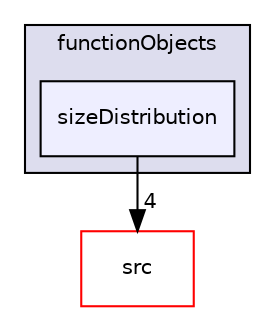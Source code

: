 digraph "applications/solvers/multiphase/reactingEulerFoam/functionObjects/sizeDistribution" {
  bgcolor=transparent;
  compound=true
  node [ fontsize="10", fontname="Helvetica"];
  edge [ labelfontsize="10", labelfontname="Helvetica"];
  subgraph clusterdir_6f32b53028a749a7dc7e421e2a086c23 {
    graph [ bgcolor="#ddddee", pencolor="black", label="functionObjects" fontname="Helvetica", fontsize="10", URL="dir_6f32b53028a749a7dc7e421e2a086c23.html"]
  dir_0ae37d28ea6b30b76364b2802e30dee4 [shape=box, label="sizeDistribution", style="filled", fillcolor="#eeeeff", pencolor="black", URL="dir_0ae37d28ea6b30b76364b2802e30dee4.html"];
  }
  dir_68267d1309a1af8e8297ef4c3efbcdba [shape=box label="src" color="red" URL="dir_68267d1309a1af8e8297ef4c3efbcdba.html"];
  dir_0ae37d28ea6b30b76364b2802e30dee4->dir_68267d1309a1af8e8297ef4c3efbcdba [headlabel="4", labeldistance=1.5 headhref="dir_000228_000499.html"];
}
